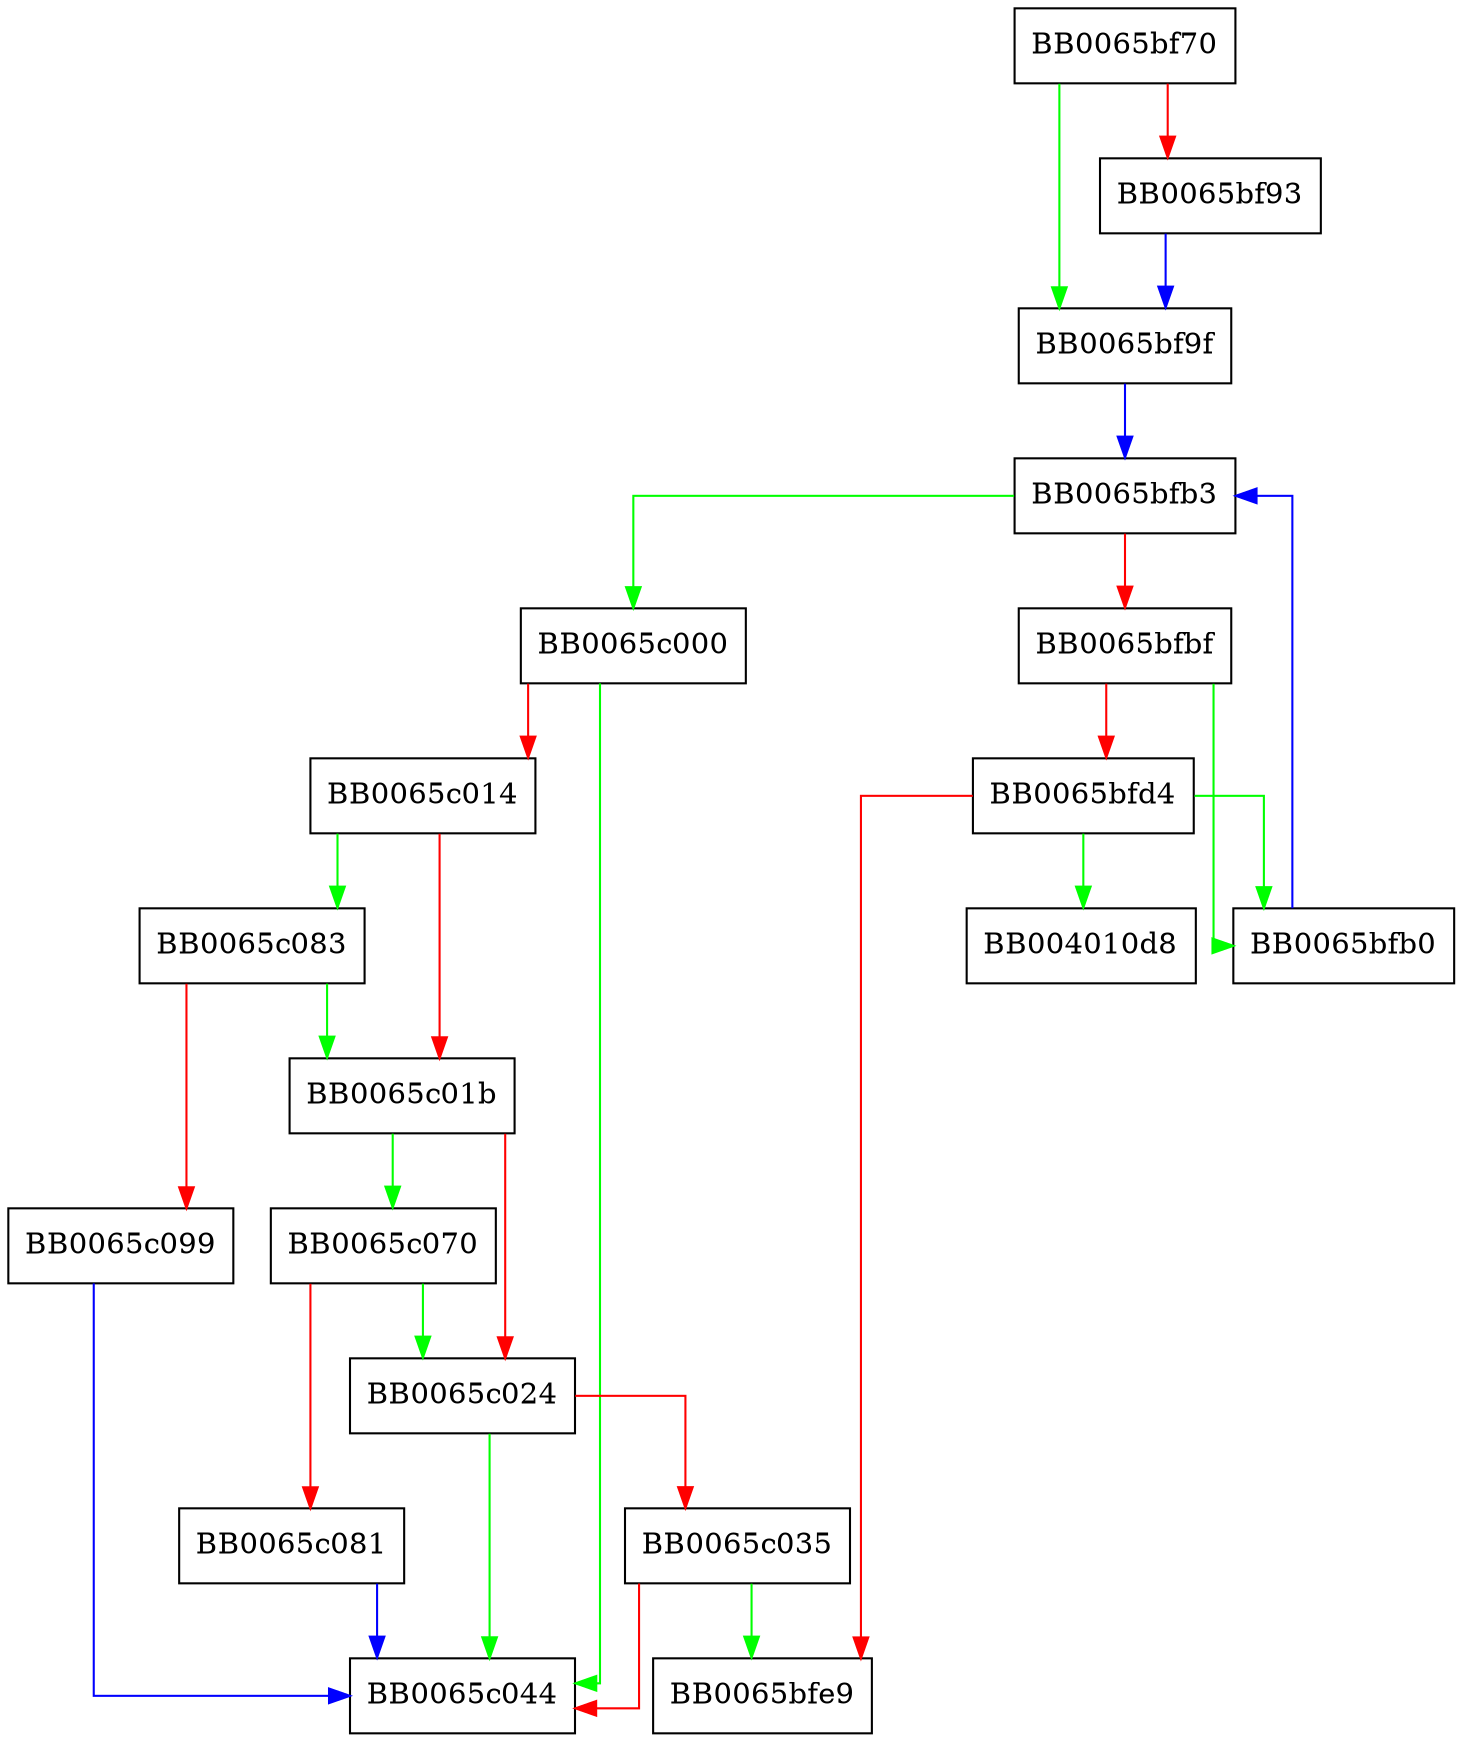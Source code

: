 digraph make_IPAddressFamily {
  node [shape="box"];
  graph [splines=ortho];
  BB0065bf70 -> BB0065bf9f [color="green"];
  BB0065bf70 -> BB0065bf93 [color="red"];
  BB0065bf93 -> BB0065bf9f [color="blue"];
  BB0065bf9f -> BB0065bfb3 [color="blue"];
  BB0065bfb0 -> BB0065bfb3 [color="blue"];
  BB0065bfb3 -> BB0065c000 [color="green"];
  BB0065bfb3 -> BB0065bfbf [color="red"];
  BB0065bfbf -> BB0065bfb0 [color="green"];
  BB0065bfbf -> BB0065bfd4 [color="red"];
  BB0065bfd4 -> BB004010d8 [color="green"];
  BB0065bfd4 -> BB0065bfb0 [color="green"];
  BB0065bfd4 -> BB0065bfe9 [color="red"];
  BB0065c000 -> BB0065c044 [color="green"];
  BB0065c000 -> BB0065c014 [color="red"];
  BB0065c014 -> BB0065c083 [color="green"];
  BB0065c014 -> BB0065c01b [color="red"];
  BB0065c01b -> BB0065c070 [color="green"];
  BB0065c01b -> BB0065c024 [color="red"];
  BB0065c024 -> BB0065c044 [color="green"];
  BB0065c024 -> BB0065c035 [color="red"];
  BB0065c035 -> BB0065bfe9 [color="green"];
  BB0065c035 -> BB0065c044 [color="red"];
  BB0065c070 -> BB0065c024 [color="green"];
  BB0065c070 -> BB0065c081 [color="red"];
  BB0065c081 -> BB0065c044 [color="blue"];
  BB0065c083 -> BB0065c01b [color="green"];
  BB0065c083 -> BB0065c099 [color="red"];
  BB0065c099 -> BB0065c044 [color="blue"];
}